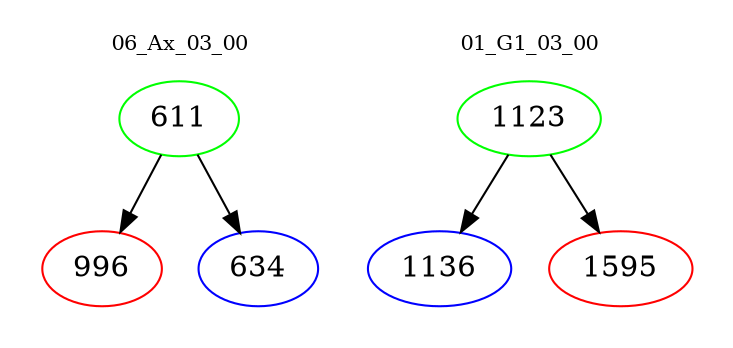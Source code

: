 digraph{
subgraph cluster_0 {
color = white
label = "06_Ax_03_00";
fontsize=10;
T0_611 [label="611", color="green"]
T0_611 -> T0_996 [color="black"]
T0_996 [label="996", color="red"]
T0_611 -> T0_634 [color="black"]
T0_634 [label="634", color="blue"]
}
subgraph cluster_1 {
color = white
label = "01_G1_03_00";
fontsize=10;
T1_1123 [label="1123", color="green"]
T1_1123 -> T1_1136 [color="black"]
T1_1136 [label="1136", color="blue"]
T1_1123 -> T1_1595 [color="black"]
T1_1595 [label="1595", color="red"]
}
}
